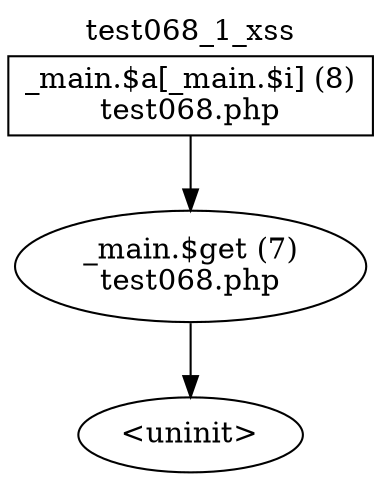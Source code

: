 digraph cfg {
  label="test068_1_xss";
  labelloc=t;
  n1 [shape=box, label="_main.$a[_main.$i] (8)\ntest068.php"];
  n2 [shape=ellipse, label="_main.$get (7)\ntest068.php"];
  n3 [shape=ellipse, label="<uninit>"];
  n1 -> n2;
  n2 -> n3;
}
